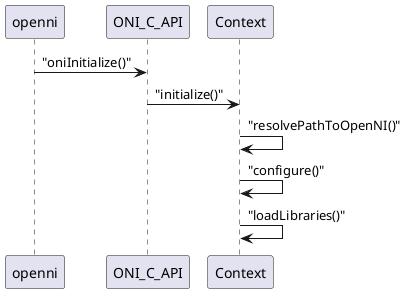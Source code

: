 @startuml

openni->ONI_C_API:"oniInitialize()" 
ONI_C_API->Context:"initialize()"
Context->Context:"resolvePathToOpenNI()"
Context->Context:"configure()"
Context->Context:"loadLibraries()"

@enduml